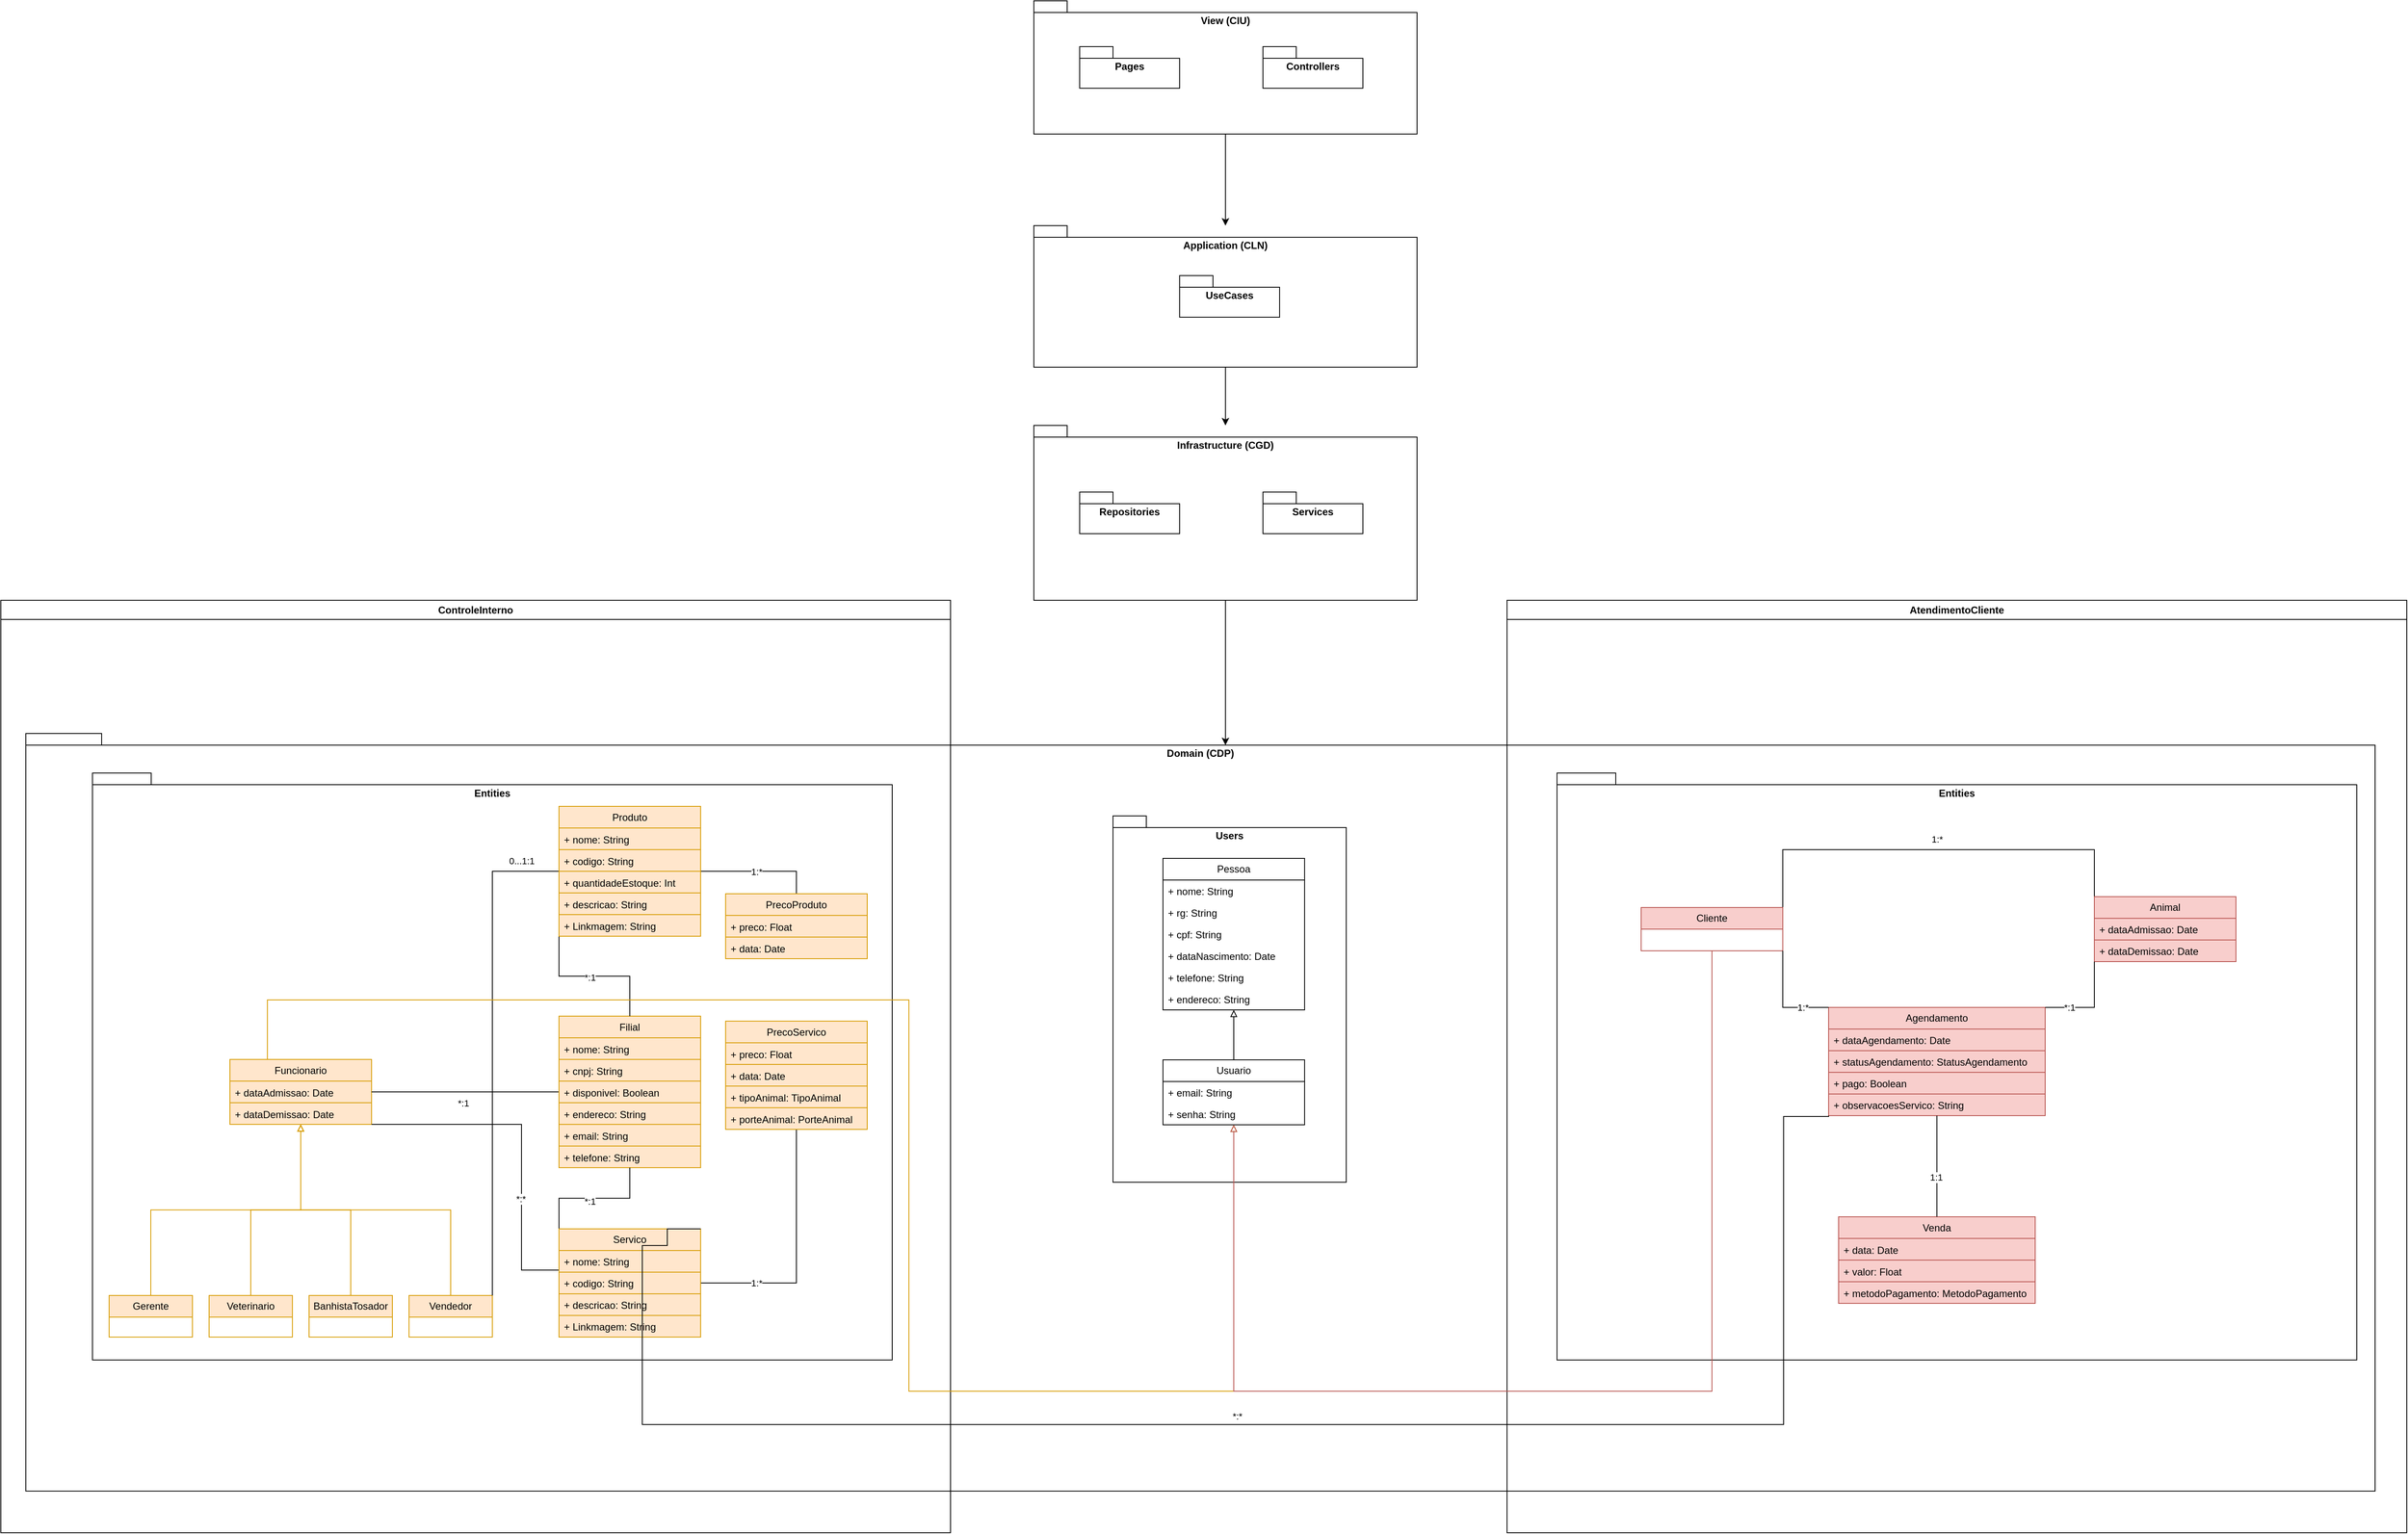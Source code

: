<mxfile version="28.2.8">
  <diagram name="Página-1" id="Nhd8CYgIMyzsmCHDjpIA">
    <mxGraphModel dx="1133" dy="1130" grid="1" gridSize="10" guides="1" tooltips="1" connect="1" arrows="1" fold="1" page="1" pageScale="1" pageWidth="827" pageHeight="1169" math="0" shadow="0">
      <root>
        <mxCell id="0" />
        <mxCell id="1" parent="0" />
        <mxCell id="RezQsv1CiJIYr9o7iqg_-226" value="Domain (CDP)" style="shape=folder;fontStyle=1;spacingTop=10;tabWidth=40;tabHeight=14;tabPosition=left;html=1;whiteSpace=wrap;verticalAlign=top;" parent="1" vertex="1">
          <mxGeometry x="1090" y="1120" width="2820" height="910" as="geometry" />
        </mxCell>
        <mxCell id="zKRFpH8LsfMyVIRQmf_E-7" value="ControleInterno" style="swimlane;whiteSpace=wrap;html=1;" parent="1" vertex="1">
          <mxGeometry x="1060" y="960" width="1140" height="1120" as="geometry" />
        </mxCell>
        <mxCell id="zKRFpH8LsfMyVIRQmf_E-9" value="Entities" style="shape=folder;fontStyle=1;spacingTop=10;tabWidth=40;tabHeight=14;tabPosition=left;html=1;whiteSpace=wrap;align=center;verticalAlign=top;" parent="zKRFpH8LsfMyVIRQmf_E-7" vertex="1">
          <mxGeometry x="110" y="207.5" width="960" height="705" as="geometry" />
        </mxCell>
        <mxCell id="zKRFpH8LsfMyVIRQmf_E-39" style="edgeStyle=orthogonalEdgeStyle;rounded=0;orthogonalLoop=1;jettySize=auto;html=1;exitX=0.5;exitY=1;exitDx=0;exitDy=0;startArrow=block;startFill=0;endArrow=none;endFill=0;fillColor=#ffe6cc;strokeColor=#d79b00;" parent="zKRFpH8LsfMyVIRQmf_E-7" source="zKRFpH8LsfMyVIRQmf_E-22" target="zKRFpH8LsfMyVIRQmf_E-37" edge="1">
          <mxGeometry relative="1" as="geometry" />
        </mxCell>
        <mxCell id="zKRFpH8LsfMyVIRQmf_E-40" style="edgeStyle=orthogonalEdgeStyle;rounded=0;orthogonalLoop=1;jettySize=auto;html=1;exitX=0.5;exitY=1;exitDx=0;exitDy=0;entryX=0.5;entryY=0;entryDx=0;entryDy=0;startArrow=block;startFill=0;endArrow=none;endFill=0;fillColor=#ffe6cc;strokeColor=#d79b00;" parent="zKRFpH8LsfMyVIRQmf_E-7" source="zKRFpH8LsfMyVIRQmf_E-22" target="zKRFpH8LsfMyVIRQmf_E-33" edge="1">
          <mxGeometry relative="1" as="geometry" />
        </mxCell>
        <mxCell id="zKRFpH8LsfMyVIRQmf_E-41" style="edgeStyle=orthogonalEdgeStyle;rounded=0;orthogonalLoop=1;jettySize=auto;html=1;exitX=0.5;exitY=1;exitDx=0;exitDy=0;startArrow=block;startFill=0;endArrow=none;endFill=0;fillColor=#ffe6cc;strokeColor=#d79b00;" parent="zKRFpH8LsfMyVIRQmf_E-7" source="zKRFpH8LsfMyVIRQmf_E-22" target="zKRFpH8LsfMyVIRQmf_E-38" edge="1">
          <mxGeometry relative="1" as="geometry" />
        </mxCell>
        <mxCell id="zKRFpH8LsfMyVIRQmf_E-42" style="edgeStyle=orthogonalEdgeStyle;rounded=0;orthogonalLoop=1;jettySize=auto;html=1;exitX=0.5;exitY=1;exitDx=0;exitDy=0;startArrow=block;startFill=0;endArrow=none;endFill=0;fillColor=#ffe6cc;strokeColor=#d79b00;" parent="zKRFpH8LsfMyVIRQmf_E-7" source="zKRFpH8LsfMyVIRQmf_E-22" target="zKRFpH8LsfMyVIRQmf_E-36" edge="1">
          <mxGeometry relative="1" as="geometry" />
        </mxCell>
        <mxCell id="zKRFpH8LsfMyVIRQmf_E-22" value="Funcionario" style="swimlane;fontStyle=0;childLayout=stackLayout;horizontal=1;startSize=26;horizontalStack=0;resizeParent=1;resizeParentMax=0;resizeLast=0;collapsible=1;marginBottom=0;whiteSpace=wrap;html=1;fillColor=#ffe6cc;strokeColor=#d79b00;" parent="zKRFpH8LsfMyVIRQmf_E-7" vertex="1">
          <mxGeometry x="275" y="551.5" width="170" height="78" as="geometry">
            <mxRectangle x="329.25" y="409" width="100" height="30" as="alternateBounds" />
          </mxGeometry>
        </mxCell>
        <mxCell id="zKRFpH8LsfMyVIRQmf_E-24" value="+ dataAdmissao: Date" style="text;align=left;verticalAlign=top;spacingLeft=4;spacingRight=4;overflow=hidden;rotatable=0;points=[[0,0.5],[1,0.5]];portConstraint=eastwest;whiteSpace=wrap;html=1;fillColor=#ffe6cc;strokeColor=#d79b00;" parent="zKRFpH8LsfMyVIRQmf_E-22" vertex="1">
          <mxGeometry y="26" width="170" height="26" as="geometry" />
        </mxCell>
        <mxCell id="zKRFpH8LsfMyVIRQmf_E-25" value="+ dataDemissao: Date" style="text;align=left;verticalAlign=top;spacingLeft=4;spacingRight=4;overflow=hidden;rotatable=0;points=[[0,0.5],[1,0.5]];portConstraint=eastwest;whiteSpace=wrap;html=1;fillColor=#ffe6cc;strokeColor=#d79b00;" parent="zKRFpH8LsfMyVIRQmf_E-22" vertex="1">
          <mxGeometry y="52" width="170" height="26" as="geometry" />
        </mxCell>
        <mxCell id="zKRFpH8LsfMyVIRQmf_E-33" value="Veterinario" style="swimlane;fontStyle=0;childLayout=stackLayout;horizontal=1;startSize=26;horizontalStack=0;resizeParent=1;resizeParentMax=0;resizeLast=0;collapsible=1;marginBottom=0;whiteSpace=wrap;html=1;fillColor=#ffe6cc;strokeColor=#d79b00;" parent="zKRFpH8LsfMyVIRQmf_E-7" vertex="1">
          <mxGeometry x="250" y="835" width="100" height="50" as="geometry" />
        </mxCell>
        <mxCell id="zKRFpH8LsfMyVIRQmf_E-36" value="BanhistaTosador" style="swimlane;fontStyle=0;childLayout=stackLayout;horizontal=1;startSize=26;horizontalStack=0;resizeParent=1;resizeParentMax=0;resizeLast=0;collapsible=1;marginBottom=0;whiteSpace=wrap;html=1;fillColor=#ffe6cc;strokeColor=#d79b00;" parent="zKRFpH8LsfMyVIRQmf_E-7" vertex="1">
          <mxGeometry x="370" y="835" width="100" height="50" as="geometry" />
        </mxCell>
        <mxCell id="zKRFpH8LsfMyVIRQmf_E-37" value="Gerente" style="swimlane;fontStyle=0;childLayout=stackLayout;horizontal=1;startSize=26;horizontalStack=0;resizeParent=1;resizeParentMax=0;resizeLast=0;collapsible=1;marginBottom=0;whiteSpace=wrap;html=1;fillColor=#ffe6cc;strokeColor=#d79b00;" parent="zKRFpH8LsfMyVIRQmf_E-7" vertex="1">
          <mxGeometry x="130" y="835" width="100" height="50" as="geometry" />
        </mxCell>
        <mxCell id="zKRFpH8LsfMyVIRQmf_E-38" value="Vendedor" style="swimlane;fontStyle=0;childLayout=stackLayout;horizontal=1;startSize=26;horizontalStack=0;resizeParent=1;resizeParentMax=0;resizeLast=0;collapsible=1;marginBottom=0;whiteSpace=wrap;html=1;fillColor=#ffe6cc;strokeColor=#d79b00;" parent="zKRFpH8LsfMyVIRQmf_E-7" vertex="1">
          <mxGeometry x="490" y="835" width="100" height="50" as="geometry" />
        </mxCell>
        <mxCell id="RezQsv1CiJIYr9o7iqg_-2" style="edgeStyle=orthogonalEdgeStyle;rounded=0;orthogonalLoop=1;jettySize=auto;html=1;exitX=0;exitY=0.5;exitDx=0;exitDy=0;entryX=1;entryY=0.5;entryDx=0;entryDy=0;endArrow=none;endFill=0;" parent="zKRFpH8LsfMyVIRQmf_E-7" source="zKRFpH8LsfMyVIRQmf_E-46" target="zKRFpH8LsfMyVIRQmf_E-22" edge="1">
          <mxGeometry relative="1" as="geometry" />
        </mxCell>
        <mxCell id="RezQsv1CiJIYr9o7iqg_-3" value="*:1" style="edgeLabel;html=1;align=center;verticalAlign=middle;resizable=0;points=[];" parent="RezQsv1CiJIYr9o7iqg_-2" vertex="1" connectable="0">
          <mxGeometry x="-0.202" y="-1" relative="1" as="geometry">
            <mxPoint x="-25" y="14" as="offset" />
          </mxGeometry>
        </mxCell>
        <mxCell id="zKRFpH8LsfMyVIRQmf_E-46" value="Filial" style="swimlane;fontStyle=0;childLayout=stackLayout;horizontal=1;startSize=26;horizontalStack=0;resizeParent=1;resizeParentMax=0;resizeLast=0;collapsible=1;marginBottom=0;whiteSpace=wrap;html=1;fillColor=#ffe6cc;strokeColor=#d79b00;" parent="zKRFpH8LsfMyVIRQmf_E-7" vertex="1">
          <mxGeometry x="670" y="499.5" width="170" height="182" as="geometry">
            <mxRectangle x="724.25" y="285" width="100" height="30" as="alternateBounds" />
          </mxGeometry>
        </mxCell>
        <mxCell id="zKRFpH8LsfMyVIRQmf_E-47" value="+ nome: String" style="text;align=left;verticalAlign=top;spacingLeft=4;spacingRight=4;overflow=hidden;rotatable=0;points=[[0,0.5],[1,0.5]];portConstraint=eastwest;whiteSpace=wrap;html=1;fillColor=#ffe6cc;strokeColor=#d79b00;" parent="zKRFpH8LsfMyVIRQmf_E-46" vertex="1">
          <mxGeometry y="26" width="170" height="26" as="geometry" />
        </mxCell>
        <mxCell id="zKRFpH8LsfMyVIRQmf_E-66" value="+ cnpj: String" style="text;align=left;verticalAlign=top;spacingLeft=4;spacingRight=4;overflow=hidden;rotatable=0;points=[[0,0.5],[1,0.5]];portConstraint=eastwest;whiteSpace=wrap;html=1;fillColor=#ffe6cc;strokeColor=#d79b00;" parent="zKRFpH8LsfMyVIRQmf_E-46" vertex="1">
          <mxGeometry y="52" width="170" height="26" as="geometry" />
        </mxCell>
        <mxCell id="zKRFpH8LsfMyVIRQmf_E-70" value="+ disponivel: Boolean" style="text;align=left;verticalAlign=top;spacingLeft=4;spacingRight=4;overflow=hidden;rotatable=0;points=[[0,0.5],[1,0.5]];portConstraint=eastwest;whiteSpace=wrap;html=1;fillColor=#ffe6cc;strokeColor=#d79b00;" parent="zKRFpH8LsfMyVIRQmf_E-46" vertex="1">
          <mxGeometry y="78" width="170" height="26" as="geometry" />
        </mxCell>
        <mxCell id="zKRFpH8LsfMyVIRQmf_E-65" value="+ endereco: String" style="text;align=left;verticalAlign=top;spacingLeft=4;spacingRight=4;overflow=hidden;rotatable=0;points=[[0,0.5],[1,0.5]];portConstraint=eastwest;whiteSpace=wrap;html=1;fillColor=#ffe6cc;strokeColor=#d79b00;" parent="zKRFpH8LsfMyVIRQmf_E-46" vertex="1">
          <mxGeometry y="104" width="170" height="26" as="geometry" />
        </mxCell>
        <mxCell id="zKRFpH8LsfMyVIRQmf_E-64" value="+ email: String" style="text;align=left;verticalAlign=top;spacingLeft=4;spacingRight=4;overflow=hidden;rotatable=0;points=[[0,0.5],[1,0.5]];portConstraint=eastwest;whiteSpace=wrap;html=1;fillColor=#ffe6cc;strokeColor=#d79b00;" parent="zKRFpH8LsfMyVIRQmf_E-46" vertex="1">
          <mxGeometry y="130" width="170" height="26" as="geometry" />
        </mxCell>
        <mxCell id="zKRFpH8LsfMyVIRQmf_E-48" value="+ telefone: String" style="text;align=left;verticalAlign=top;spacingLeft=4;spacingRight=4;overflow=hidden;rotatable=0;points=[[0,0.5],[1,0.5]];portConstraint=eastwest;whiteSpace=wrap;html=1;fillColor=#ffe6cc;strokeColor=#d79b00;" parent="zKRFpH8LsfMyVIRQmf_E-46" vertex="1">
          <mxGeometry y="156" width="170" height="26" as="geometry" />
        </mxCell>
        <mxCell id="RezQsv1CiJIYr9o7iqg_-8" style="edgeStyle=orthogonalEdgeStyle;rounded=0;orthogonalLoop=1;jettySize=auto;html=1;exitX=1;exitY=0.5;exitDx=0;exitDy=0;entryX=0.5;entryY=0;entryDx=0;entryDy=0;endArrow=none;endFill=0;" parent="zKRFpH8LsfMyVIRQmf_E-7" source="zKRFpH8LsfMyVIRQmf_E-49" target="zKRFpH8LsfMyVIRQmf_E-58" edge="1">
          <mxGeometry relative="1" as="geometry" />
        </mxCell>
        <mxCell id="RezQsv1CiJIYr9o7iqg_-13" value="1:*" style="edgeLabel;html=1;align=center;verticalAlign=middle;resizable=0;points=[];" parent="RezQsv1CiJIYr9o7iqg_-8" vertex="1" connectable="0">
          <mxGeometry x="0.014" y="-2" relative="1" as="geometry">
            <mxPoint x="-5" y="-2" as="offset" />
          </mxGeometry>
        </mxCell>
        <mxCell id="RezQsv1CiJIYr9o7iqg_-9" style="edgeStyle=orthogonalEdgeStyle;rounded=0;orthogonalLoop=1;jettySize=auto;html=1;exitX=0;exitY=1;exitDx=0;exitDy=0;entryX=0.5;entryY=0;entryDx=0;entryDy=0;endArrow=none;endFill=0;" parent="zKRFpH8LsfMyVIRQmf_E-7" source="zKRFpH8LsfMyVIRQmf_E-49" target="zKRFpH8LsfMyVIRQmf_E-46" edge="1">
          <mxGeometry relative="1" as="geometry" />
        </mxCell>
        <mxCell id="RezQsv1CiJIYr9o7iqg_-12" value="*:1" style="edgeLabel;html=1;align=center;verticalAlign=middle;resizable=0;points=[];" parent="RezQsv1CiJIYr9o7iqg_-9" vertex="1" connectable="0">
          <mxGeometry x="-0.067" y="-1" relative="1" as="geometry">
            <mxPoint as="offset" />
          </mxGeometry>
        </mxCell>
        <mxCell id="RezQsv1CiJIYr9o7iqg_-209" style="edgeStyle=orthogonalEdgeStyle;rounded=0;orthogonalLoop=1;jettySize=auto;html=1;exitX=0;exitY=0.5;exitDx=0;exitDy=0;entryX=1;entryY=0;entryDx=0;entryDy=0;endArrow=none;endFill=0;" parent="zKRFpH8LsfMyVIRQmf_E-7" source="zKRFpH8LsfMyVIRQmf_E-49" target="zKRFpH8LsfMyVIRQmf_E-38" edge="1">
          <mxGeometry relative="1" as="geometry">
            <Array as="points">
              <mxPoint x="590" y="325.5" />
            </Array>
          </mxGeometry>
        </mxCell>
        <mxCell id="RezQsv1CiJIYr9o7iqg_-233" value="0...1:1" style="edgeLabel;html=1;align=center;verticalAlign=middle;resizable=0;points=[];" parent="RezQsv1CiJIYr9o7iqg_-209" vertex="1" connectable="0">
          <mxGeometry x="-0.866" y="-3" relative="1" as="geometry">
            <mxPoint x="-6" y="-10" as="offset" />
          </mxGeometry>
        </mxCell>
        <mxCell id="zKRFpH8LsfMyVIRQmf_E-49" value="Produto" style="swimlane;fontStyle=0;childLayout=stackLayout;horizontal=1;startSize=26;horizontalStack=0;resizeParent=1;resizeParentMax=0;resizeLast=0;collapsible=1;marginBottom=0;whiteSpace=wrap;html=1;fillColor=#ffe6cc;strokeColor=#d79b00;" parent="zKRFpH8LsfMyVIRQmf_E-7" vertex="1">
          <mxGeometry x="670" y="247.5" width="170" height="156" as="geometry">
            <mxRectangle x="724.25" y="92.5" width="100" height="30" as="alternateBounds" />
          </mxGeometry>
        </mxCell>
        <mxCell id="zKRFpH8LsfMyVIRQmf_E-50" value="+ nome: String" style="text;align=left;verticalAlign=top;spacingLeft=4;spacingRight=4;overflow=hidden;rotatable=0;points=[[0,0.5],[1,0.5]];portConstraint=eastwest;whiteSpace=wrap;html=1;fillColor=#ffe6cc;strokeColor=#d79b00;" parent="zKRFpH8LsfMyVIRQmf_E-49" vertex="1">
          <mxGeometry y="26" width="170" height="26" as="geometry" />
        </mxCell>
        <mxCell id="zKRFpH8LsfMyVIRQmf_E-67" value="+ codigo: String" style="text;align=left;verticalAlign=top;spacingLeft=4;spacingRight=4;overflow=hidden;rotatable=0;points=[[0,0.5],[1,0.5]];portConstraint=eastwest;whiteSpace=wrap;html=1;fillColor=#ffe6cc;strokeColor=#d79b00;" parent="zKRFpH8LsfMyVIRQmf_E-49" vertex="1">
          <mxGeometry y="52" width="170" height="26" as="geometry" />
        </mxCell>
        <mxCell id="zKRFpH8LsfMyVIRQmf_E-79" value="+ quantidadeEstoque: Int" style="text;align=left;verticalAlign=top;spacingLeft=4;spacingRight=4;overflow=hidden;rotatable=0;points=[[0,0.5],[1,0.5]];portConstraint=eastwest;whiteSpace=wrap;html=1;fillColor=#ffe6cc;strokeColor=#d79b00;" parent="zKRFpH8LsfMyVIRQmf_E-49" vertex="1">
          <mxGeometry y="78" width="170" height="26" as="geometry" />
        </mxCell>
        <mxCell id="zKRFpH8LsfMyVIRQmf_E-68" value="+ descricao: String" style="text;align=left;verticalAlign=top;spacingLeft=4;spacingRight=4;overflow=hidden;rotatable=0;points=[[0,0.5],[1,0.5]];portConstraint=eastwest;whiteSpace=wrap;html=1;fillColor=#ffe6cc;strokeColor=#d79b00;" parent="zKRFpH8LsfMyVIRQmf_E-49" vertex="1">
          <mxGeometry y="104" width="170" height="26" as="geometry" />
        </mxCell>
        <mxCell id="zKRFpH8LsfMyVIRQmf_E-69" value="+ Linkmagem: String" style="text;align=left;verticalAlign=top;spacingLeft=4;spacingRight=4;overflow=hidden;rotatable=0;points=[[0,0.5],[1,0.5]];portConstraint=eastwest;whiteSpace=wrap;html=1;fillColor=#ffe6cc;strokeColor=#d79b00;" parent="zKRFpH8LsfMyVIRQmf_E-49" vertex="1">
          <mxGeometry y="130" width="170" height="26" as="geometry" />
        </mxCell>
        <mxCell id="zKRFpH8LsfMyVIRQmf_E-58" value="PrecoProduto" style="swimlane;fontStyle=0;childLayout=stackLayout;horizontal=1;startSize=26;horizontalStack=0;resizeParent=1;resizeParentMax=0;resizeLast=0;collapsible=1;marginBottom=0;whiteSpace=wrap;html=1;fillColor=#ffe6cc;strokeColor=#d79b00;" parent="zKRFpH8LsfMyVIRQmf_E-7" vertex="1">
          <mxGeometry x="870" y="352.5" width="170" height="78" as="geometry">
            <mxRectangle x="924.25" y="202" width="100" height="30" as="alternateBounds" />
          </mxGeometry>
        </mxCell>
        <mxCell id="zKRFpH8LsfMyVIRQmf_E-59" value="+ preco: Float" style="text;align=left;verticalAlign=top;spacingLeft=4;spacingRight=4;overflow=hidden;rotatable=0;points=[[0,0.5],[1,0.5]];portConstraint=eastwest;whiteSpace=wrap;html=1;fillColor=#ffe6cc;strokeColor=#d79b00;" parent="zKRFpH8LsfMyVIRQmf_E-58" vertex="1">
          <mxGeometry y="26" width="170" height="26" as="geometry" />
        </mxCell>
        <mxCell id="zKRFpH8LsfMyVIRQmf_E-60" value="+ data: Date" style="text;align=left;verticalAlign=top;spacingLeft=4;spacingRight=4;overflow=hidden;rotatable=0;points=[[0,0.5],[1,0.5]];portConstraint=eastwest;whiteSpace=wrap;html=1;fillColor=#ffe6cc;strokeColor=#d79b00;" parent="zKRFpH8LsfMyVIRQmf_E-58" vertex="1">
          <mxGeometry y="52" width="170" height="26" as="geometry" />
        </mxCell>
        <mxCell id="RezQsv1CiJIYr9o7iqg_-6" style="edgeStyle=orthogonalEdgeStyle;rounded=0;orthogonalLoop=1;jettySize=auto;html=1;exitX=0;exitY=0;exitDx=0;exitDy=0;entryX=0.5;entryY=1;entryDx=0;entryDy=0;endArrow=none;endFill=0;" parent="zKRFpH8LsfMyVIRQmf_E-7" source="zKRFpH8LsfMyVIRQmf_E-71" target="zKRFpH8LsfMyVIRQmf_E-46" edge="1">
          <mxGeometry relative="1" as="geometry" />
        </mxCell>
        <mxCell id="RezQsv1CiJIYr9o7iqg_-11" value="*:1" style="edgeLabel;html=1;align=center;verticalAlign=middle;resizable=0;points=[];" parent="RezQsv1CiJIYr9o7iqg_-6" vertex="1" connectable="0">
          <mxGeometry x="0.132" y="-3" relative="1" as="geometry">
            <mxPoint x="-16" as="offset" />
          </mxGeometry>
        </mxCell>
        <mxCell id="RezQsv1CiJIYr9o7iqg_-7" style="edgeStyle=orthogonalEdgeStyle;rounded=0;orthogonalLoop=1;jettySize=auto;html=1;exitX=1;exitY=0.5;exitDx=0;exitDy=0;entryX=0.5;entryY=1;entryDx=0;entryDy=0;endArrow=none;endFill=0;" parent="zKRFpH8LsfMyVIRQmf_E-7" source="zKRFpH8LsfMyVIRQmf_E-71" target="zKRFpH8LsfMyVIRQmf_E-76" edge="1">
          <mxGeometry relative="1" as="geometry" />
        </mxCell>
        <mxCell id="RezQsv1CiJIYr9o7iqg_-14" value="1:*" style="edgeLabel;html=1;align=center;verticalAlign=middle;resizable=0;points=[];" parent="RezQsv1CiJIYr9o7iqg_-7" vertex="1" connectable="0">
          <mxGeometry x="-0.588" y="-1" relative="1" as="geometry">
            <mxPoint x="5" y="-1" as="offset" />
          </mxGeometry>
        </mxCell>
        <mxCell id="RezQsv1CiJIYr9o7iqg_-207" style="edgeStyle=orthogonalEdgeStyle;rounded=0;orthogonalLoop=1;jettySize=auto;html=1;exitX=0.5;exitY=1;exitDx=0;exitDy=0;entryX=1;entryY=1;entryDx=0;entryDy=0;endArrow=none;endFill=0;" parent="zKRFpH8LsfMyVIRQmf_E-7" source="zKRFpH8LsfMyVIRQmf_E-71" target="zKRFpH8LsfMyVIRQmf_E-22" edge="1">
          <mxGeometry relative="1" as="geometry">
            <Array as="points">
              <mxPoint x="720" y="804.5" />
              <mxPoint x="625" y="804.5" />
              <mxPoint x="625" y="629.5" />
            </Array>
          </mxGeometry>
        </mxCell>
        <mxCell id="RezQsv1CiJIYr9o7iqg_-208" value="*:*" style="edgeLabel;html=1;align=center;verticalAlign=middle;resizable=0;points=[];" parent="RezQsv1CiJIYr9o7iqg_-207" vertex="1" connectable="0">
          <mxGeometry x="-0.137" y="1" relative="1" as="geometry">
            <mxPoint y="-52" as="offset" />
          </mxGeometry>
        </mxCell>
        <mxCell id="zKRFpH8LsfMyVIRQmf_E-71" value="Servico" style="swimlane;fontStyle=0;childLayout=stackLayout;horizontal=1;startSize=26;horizontalStack=0;resizeParent=1;resizeParentMax=0;resizeLast=0;collapsible=1;marginBottom=0;whiteSpace=wrap;html=1;fillColor=#ffe6cc;strokeColor=#d79b00;" parent="zKRFpH8LsfMyVIRQmf_E-7" vertex="1">
          <mxGeometry x="670" y="755" width="170" height="130" as="geometry">
            <mxRectangle x="725" y="887.5" width="100" height="30" as="alternateBounds" />
          </mxGeometry>
        </mxCell>
        <mxCell id="zKRFpH8LsfMyVIRQmf_E-72" value="+ nome: String" style="text;align=left;verticalAlign=top;spacingLeft=4;spacingRight=4;overflow=hidden;rotatable=0;points=[[0,0.5],[1,0.5]];portConstraint=eastwest;whiteSpace=wrap;html=1;fillColor=#ffe6cc;strokeColor=#d79b00;" parent="zKRFpH8LsfMyVIRQmf_E-71" vertex="1">
          <mxGeometry y="26" width="170" height="26" as="geometry" />
        </mxCell>
        <mxCell id="zKRFpH8LsfMyVIRQmf_E-73" value="+ codigo: String" style="text;align=left;verticalAlign=top;spacingLeft=4;spacingRight=4;overflow=hidden;rotatable=0;points=[[0,0.5],[1,0.5]];portConstraint=eastwest;whiteSpace=wrap;html=1;fillColor=#ffe6cc;strokeColor=#d79b00;" parent="zKRFpH8LsfMyVIRQmf_E-71" vertex="1">
          <mxGeometry y="52" width="170" height="26" as="geometry" />
        </mxCell>
        <mxCell id="zKRFpH8LsfMyVIRQmf_E-74" value="+ descricao: String" style="text;align=left;verticalAlign=top;spacingLeft=4;spacingRight=4;overflow=hidden;rotatable=0;points=[[0,0.5],[1,0.5]];portConstraint=eastwest;whiteSpace=wrap;html=1;fillColor=#ffe6cc;strokeColor=#d79b00;" parent="zKRFpH8LsfMyVIRQmf_E-71" vertex="1">
          <mxGeometry y="78" width="170" height="26" as="geometry" />
        </mxCell>
        <mxCell id="zKRFpH8LsfMyVIRQmf_E-75" value="+ Linkmagem: String" style="text;align=left;verticalAlign=top;spacingLeft=4;spacingRight=4;overflow=hidden;rotatable=0;points=[[0,0.5],[1,0.5]];portConstraint=eastwest;whiteSpace=wrap;html=1;fillColor=#ffe6cc;strokeColor=#d79b00;" parent="zKRFpH8LsfMyVIRQmf_E-71" vertex="1">
          <mxGeometry y="104" width="170" height="26" as="geometry" />
        </mxCell>
        <mxCell id="zKRFpH8LsfMyVIRQmf_E-76" value="PrecoServico" style="swimlane;fontStyle=0;childLayout=stackLayout;horizontal=1;startSize=26;horizontalStack=0;resizeParent=1;resizeParentMax=0;resizeLast=0;collapsible=1;marginBottom=0;whiteSpace=wrap;html=1;fillColor=#ffe6cc;strokeColor=#d79b00;" parent="zKRFpH8LsfMyVIRQmf_E-7" vertex="1">
          <mxGeometry x="870" y="505.5" width="170" height="130" as="geometry">
            <mxRectangle x="924.25" y="363" width="100" height="30" as="alternateBounds" />
          </mxGeometry>
        </mxCell>
        <mxCell id="zKRFpH8LsfMyVIRQmf_E-77" value="+ preco: Float" style="text;align=left;verticalAlign=top;spacingLeft=4;spacingRight=4;overflow=hidden;rotatable=0;points=[[0,0.5],[1,0.5]];portConstraint=eastwest;whiteSpace=wrap;html=1;fillColor=#ffe6cc;strokeColor=#d79b00;" parent="zKRFpH8LsfMyVIRQmf_E-76" vertex="1">
          <mxGeometry y="26" width="170" height="26" as="geometry" />
        </mxCell>
        <mxCell id="zKRFpH8LsfMyVIRQmf_E-81" value="+ data: Date" style="text;align=left;verticalAlign=top;spacingLeft=4;spacingRight=4;overflow=hidden;rotatable=0;points=[[0,0.5],[1,0.5]];portConstraint=eastwest;whiteSpace=wrap;html=1;fillColor=#ffe6cc;strokeColor=#d79b00;" parent="zKRFpH8LsfMyVIRQmf_E-76" vertex="1">
          <mxGeometry y="52" width="170" height="26" as="geometry" />
        </mxCell>
        <mxCell id="zKRFpH8LsfMyVIRQmf_E-80" value="+ tipoAnimal: TipoAnimal" style="text;align=left;verticalAlign=top;spacingLeft=4;spacingRight=4;overflow=hidden;rotatable=0;points=[[0,0.5],[1,0.5]];portConstraint=eastwest;whiteSpace=wrap;html=1;fillColor=#ffe6cc;strokeColor=#d79b00;" parent="zKRFpH8LsfMyVIRQmf_E-76" vertex="1">
          <mxGeometry y="78" width="170" height="26" as="geometry" />
        </mxCell>
        <mxCell id="zKRFpH8LsfMyVIRQmf_E-78" value="+ porteAnimal: PorteAnimal" style="text;align=left;verticalAlign=top;spacingLeft=4;spacingRight=4;overflow=hidden;rotatable=0;points=[[0,0.5],[1,0.5]];portConstraint=eastwest;whiteSpace=wrap;html=1;fillColor=#ffe6cc;strokeColor=#d79b00;" parent="zKRFpH8LsfMyVIRQmf_E-76" vertex="1">
          <mxGeometry y="104" width="170" height="26" as="geometry" />
        </mxCell>
        <mxCell id="RezQsv1CiJIYr9o7iqg_-130" value="AtendimentoCliente" style="swimlane;whiteSpace=wrap;html=1;" parent="1" vertex="1">
          <mxGeometry x="2868" y="960" width="1080" height="1120" as="geometry" />
        </mxCell>
        <mxCell id="RezQsv1CiJIYr9o7iqg_-131" value="Entities" style="shape=folder;fontStyle=1;spacingTop=10;tabWidth=40;tabHeight=14;tabPosition=left;html=1;whiteSpace=wrap;align=center;verticalAlign=top;" parent="RezQsv1CiJIYr9o7iqg_-130" vertex="1">
          <mxGeometry x="60" y="207.5" width="960" height="705" as="geometry" />
        </mxCell>
        <mxCell id="RezQsv1CiJIYr9o7iqg_-230" style="edgeStyle=orthogonalEdgeStyle;rounded=0;orthogonalLoop=1;jettySize=auto;html=1;exitX=0;exitY=0;exitDx=0;exitDy=0;entryX=1;entryY=0;entryDx=0;entryDy=0;endArrow=none;endFill=0;" parent="RezQsv1CiJIYr9o7iqg_-130" source="RezQsv1CiJIYr9o7iqg_-200" target="RezQsv1CiJIYr9o7iqg_-203" edge="1">
          <mxGeometry relative="1" as="geometry">
            <Array as="points">
              <mxPoint x="705" y="299.5" />
              <mxPoint x="331" y="299.5" />
            </Array>
          </mxGeometry>
        </mxCell>
        <mxCell id="RezQsv1CiJIYr9o7iqg_-241" value="1:*" style="edgeLabel;html=1;align=center;verticalAlign=middle;resizable=0;points=[];" parent="RezQsv1CiJIYr9o7iqg_-230" vertex="1" connectable="0">
          <mxGeometry x="-0.073" y="-1" relative="1" as="geometry">
            <mxPoint x="-14" y="-12" as="offset" />
          </mxGeometry>
        </mxCell>
        <mxCell id="RezQsv1CiJIYr9o7iqg_-200" value="Animal" style="swimlane;fontStyle=0;childLayout=stackLayout;horizontal=1;startSize=26;horizontalStack=0;resizeParent=1;resizeParentMax=0;resizeLast=0;collapsible=1;marginBottom=0;whiteSpace=wrap;html=1;fillColor=#f8cecc;strokeColor=#b85450;" parent="RezQsv1CiJIYr9o7iqg_-130" vertex="1">
          <mxGeometry x="705" y="356" width="170" height="78" as="geometry">
            <mxRectangle x="329.25" y="409" width="100" height="30" as="alternateBounds" />
          </mxGeometry>
        </mxCell>
        <mxCell id="RezQsv1CiJIYr9o7iqg_-201" value="+ dataAdmissao: Date" style="text;align=left;verticalAlign=top;spacingLeft=4;spacingRight=4;overflow=hidden;rotatable=0;points=[[0,0.5],[1,0.5]];portConstraint=eastwest;whiteSpace=wrap;html=1;fillColor=#f8cecc;strokeColor=#b85450;" parent="RezQsv1CiJIYr9o7iqg_-200" vertex="1">
          <mxGeometry y="26" width="170" height="26" as="geometry" />
        </mxCell>
        <mxCell id="RezQsv1CiJIYr9o7iqg_-202" value="+ dataDemissao: Date" style="text;align=left;verticalAlign=top;spacingLeft=4;spacingRight=4;overflow=hidden;rotatable=0;points=[[0,0.5],[1,0.5]];portConstraint=eastwest;whiteSpace=wrap;html=1;fillColor=#f8cecc;strokeColor=#b85450;" parent="RezQsv1CiJIYr9o7iqg_-200" vertex="1">
          <mxGeometry y="52" width="170" height="26" as="geometry" />
        </mxCell>
        <mxCell id="RezQsv1CiJIYr9o7iqg_-203" value="Cliente" style="swimlane;fontStyle=0;childLayout=stackLayout;horizontal=1;startSize=26;horizontalStack=0;resizeParent=1;resizeParentMax=0;resizeLast=0;collapsible=1;marginBottom=0;whiteSpace=wrap;html=1;fillColor=#f8cecc;strokeColor=#b85450;" parent="RezQsv1CiJIYr9o7iqg_-130" vertex="1">
          <mxGeometry x="161" y="369" width="170" height="52" as="geometry">
            <mxRectangle x="329.25" y="409" width="100" height="30" as="alternateBounds" />
          </mxGeometry>
        </mxCell>
        <mxCell id="RezQsv1CiJIYr9o7iqg_-197" value="Venda" style="swimlane;fontStyle=0;childLayout=stackLayout;horizontal=1;startSize=26;horizontalStack=0;resizeParent=1;resizeParentMax=0;resizeLast=0;collapsible=1;marginBottom=0;whiteSpace=wrap;html=1;fillColor=#f8cecc;strokeColor=#b85450;" parent="RezQsv1CiJIYr9o7iqg_-130" vertex="1">
          <mxGeometry x="398" y="740.5" width="236" height="104" as="geometry">
            <mxRectangle x="500" y="874" width="100" height="30" as="alternateBounds" />
          </mxGeometry>
        </mxCell>
        <mxCell id="RezQsv1CiJIYr9o7iqg_-198" value="+ data: Date" style="text;align=left;verticalAlign=top;spacingLeft=4;spacingRight=4;overflow=hidden;rotatable=0;points=[[0,0.5],[1,0.5]];portConstraint=eastwest;whiteSpace=wrap;html=1;fillColor=#f8cecc;strokeColor=#b85450;" parent="RezQsv1CiJIYr9o7iqg_-197" vertex="1">
          <mxGeometry y="26" width="236" height="26" as="geometry" />
        </mxCell>
        <mxCell id="RezQsv1CiJIYr9o7iqg_-236" value="+ valor: Float" style="text;align=left;verticalAlign=top;spacingLeft=4;spacingRight=4;overflow=hidden;rotatable=0;points=[[0,0.5],[1,0.5]];portConstraint=eastwest;whiteSpace=wrap;html=1;fillColor=#f8cecc;strokeColor=#b85450;" parent="RezQsv1CiJIYr9o7iqg_-197" vertex="1">
          <mxGeometry y="52" width="236" height="26" as="geometry" />
        </mxCell>
        <mxCell id="RezQsv1CiJIYr9o7iqg_-199" value="+ metodoPagamento: MetodoPagamento" style="text;align=left;verticalAlign=top;spacingLeft=4;spacingRight=4;overflow=hidden;rotatable=0;points=[[0,0.5],[1,0.5]];portConstraint=eastwest;whiteSpace=wrap;html=1;fillColor=#f8cecc;strokeColor=#b85450;" parent="RezQsv1CiJIYr9o7iqg_-197" vertex="1">
          <mxGeometry y="78" width="236" height="26" as="geometry" />
        </mxCell>
        <mxCell id="RezQsv1CiJIYr9o7iqg_-191" value="Agendamento" style="swimlane;fontStyle=0;childLayout=stackLayout;horizontal=1;startSize=26;horizontalStack=0;resizeParent=1;resizeParentMax=0;resizeLast=0;collapsible=1;marginBottom=0;whiteSpace=wrap;html=1;fillColor=#f8cecc;strokeColor=#b85450;" parent="RezQsv1CiJIYr9o7iqg_-130" vertex="1">
          <mxGeometry x="386" y="489" width="260" height="130" as="geometry">
            <mxRectangle x="491" y="621.5" width="100" height="30" as="alternateBounds" />
          </mxGeometry>
        </mxCell>
        <mxCell id="RezQsv1CiJIYr9o7iqg_-234" value="+ dataAgendamento: Date" style="text;align=left;verticalAlign=top;spacingLeft=4;spacingRight=4;overflow=hidden;rotatable=0;points=[[0,0.5],[1,0.5]];portConstraint=eastwest;whiteSpace=wrap;html=1;fillColor=#f8cecc;strokeColor=#b85450;" parent="RezQsv1CiJIYr9o7iqg_-191" vertex="1">
          <mxGeometry y="26" width="260" height="26" as="geometry" />
        </mxCell>
        <mxCell id="RezQsv1CiJIYr9o7iqg_-235" value="+ statusAgendamento: StatusAgendamento" style="text;align=left;verticalAlign=top;spacingLeft=4;spacingRight=4;overflow=hidden;rotatable=0;points=[[0,0.5],[1,0.5]];portConstraint=eastwest;whiteSpace=wrap;html=1;fillColor=#f8cecc;strokeColor=#b85450;" parent="RezQsv1CiJIYr9o7iqg_-191" vertex="1">
          <mxGeometry y="52" width="260" height="26" as="geometry" />
        </mxCell>
        <mxCell id="RezQsv1CiJIYr9o7iqg_-237" value="+ pago: Boolean" style="text;align=left;verticalAlign=top;spacingLeft=4;spacingRight=4;overflow=hidden;rotatable=0;points=[[0,0.5],[1,0.5]];portConstraint=eastwest;whiteSpace=wrap;html=1;fillColor=#f8cecc;strokeColor=#b85450;" parent="RezQsv1CiJIYr9o7iqg_-191" vertex="1">
          <mxGeometry y="78" width="260" height="26" as="geometry" />
        </mxCell>
        <mxCell id="RezQsv1CiJIYr9o7iqg_-192" value="+ observacoesServico: String" style="text;align=left;verticalAlign=top;spacingLeft=4;spacingRight=4;overflow=hidden;rotatable=0;points=[[0,0.5],[1,0.5]];portConstraint=eastwest;whiteSpace=wrap;html=1;fillColor=#f8cecc;strokeColor=#b85450;" parent="RezQsv1CiJIYr9o7iqg_-191" vertex="1">
          <mxGeometry y="104" width="260" height="26" as="geometry" />
        </mxCell>
        <mxCell id="RezQsv1CiJIYr9o7iqg_-231" style="edgeStyle=orthogonalEdgeStyle;rounded=0;orthogonalLoop=1;jettySize=auto;html=1;exitX=1;exitY=1;exitDx=0;exitDy=0;entryX=0;entryY=0;entryDx=0;entryDy=0;endArrow=none;endFill=0;" parent="RezQsv1CiJIYr9o7iqg_-130" source="RezQsv1CiJIYr9o7iqg_-203" target="RezQsv1CiJIYr9o7iqg_-191" edge="1">
          <mxGeometry relative="1" as="geometry">
            <Array as="points">
              <mxPoint x="331" y="489" />
            </Array>
          </mxGeometry>
        </mxCell>
        <mxCell id="RezQsv1CiJIYr9o7iqg_-240" value="1:*" style="edgeLabel;html=1;align=center;verticalAlign=middle;resizable=0;points=[];" parent="RezQsv1CiJIYr9o7iqg_-231" vertex="1" connectable="0">
          <mxGeometry x="-0.173" y="2" relative="1" as="geometry">
            <mxPoint x="22" y="17" as="offset" />
          </mxGeometry>
        </mxCell>
        <mxCell id="RezQsv1CiJIYr9o7iqg_-229" style="edgeStyle=orthogonalEdgeStyle;rounded=0;orthogonalLoop=1;jettySize=auto;html=1;exitX=0;exitY=1;exitDx=0;exitDy=0;entryX=1;entryY=0;entryDx=0;entryDy=0;endArrow=none;endFill=0;" parent="RezQsv1CiJIYr9o7iqg_-130" source="RezQsv1CiJIYr9o7iqg_-200" target="RezQsv1CiJIYr9o7iqg_-191" edge="1">
          <mxGeometry relative="1" as="geometry">
            <Array as="points">
              <mxPoint x="705" y="489.5" />
            </Array>
          </mxGeometry>
        </mxCell>
        <mxCell id="RezQsv1CiJIYr9o7iqg_-242" value="*:1" style="edgeLabel;html=1;align=center;verticalAlign=middle;resizable=0;points=[];" parent="RezQsv1CiJIYr9o7iqg_-229" vertex="1" connectable="0">
          <mxGeometry x="-0.492" y="2" relative="1" as="geometry">
            <mxPoint x="-32" y="26" as="offset" />
          </mxGeometry>
        </mxCell>
        <mxCell id="RezQsv1CiJIYr9o7iqg_-232" style="edgeStyle=orthogonalEdgeStyle;rounded=0;orthogonalLoop=1;jettySize=auto;html=1;exitX=0.5;exitY=1;exitDx=0;exitDy=0;entryX=0.5;entryY=0;entryDx=0;entryDy=0;endArrow=none;endFill=0;" parent="RezQsv1CiJIYr9o7iqg_-130" source="RezQsv1CiJIYr9o7iqg_-191" target="RezQsv1CiJIYr9o7iqg_-197" edge="1">
          <mxGeometry relative="1" as="geometry" />
        </mxCell>
        <mxCell id="W68Msy_g0Jg9ASUMIQTX-1" value="1:1" style="edgeLabel;html=1;align=center;verticalAlign=middle;resizable=0;points=[];" vertex="1" connectable="0" parent="RezQsv1CiJIYr9o7iqg_-232">
          <mxGeometry x="0.21" y="-1" relative="1" as="geometry">
            <mxPoint as="offset" />
          </mxGeometry>
        </mxCell>
        <mxCell id="RezQsv1CiJIYr9o7iqg_-247" style="edgeStyle=orthogonalEdgeStyle;rounded=0;orthogonalLoop=1;jettySize=auto;html=1;exitX=0.5;exitY=1;exitDx=0;exitDy=0;exitPerimeter=0;entryX=0;entryY=0;entryDx=1440;entryDy=14;entryPerimeter=0;" parent="1" source="RezQsv1CiJIYr9o7iqg_-188" target="RezQsv1CiJIYr9o7iqg_-226" edge="1">
          <mxGeometry relative="1" as="geometry">
            <mxPoint x="2540" y="1110" as="targetPoint" />
          </mxGeometry>
        </mxCell>
        <mxCell id="RezQsv1CiJIYr9o7iqg_-188" value="Infrastructure (CGD)" style="shape=folder;fontStyle=1;spacingTop=10;tabWidth=40;tabHeight=14;tabPosition=left;html=1;whiteSpace=wrap;verticalAlign=top;" parent="1" vertex="1">
          <mxGeometry x="2300" y="750" width="460" height="210" as="geometry" />
        </mxCell>
        <mxCell id="RezQsv1CiJIYr9o7iqg_-245" style="edgeStyle=orthogonalEdgeStyle;rounded=0;orthogonalLoop=1;jettySize=auto;html=1;exitX=0.5;exitY=1;exitDx=0;exitDy=0;exitPerimeter=0;" parent="1" source="RezQsv1CiJIYr9o7iqg_-189" target="RezQsv1CiJIYr9o7iqg_-188" edge="1">
          <mxGeometry relative="1" as="geometry" />
        </mxCell>
        <mxCell id="RezQsv1CiJIYr9o7iqg_-189" value="Application (CLN)" style="shape=folder;fontStyle=1;spacingTop=10;tabWidth=40;tabHeight=14;tabPosition=left;html=1;whiteSpace=wrap;verticalAlign=top;" parent="1" vertex="1">
          <mxGeometry x="2300" y="510" width="460" height="170" as="geometry" />
        </mxCell>
        <mxCell id="RezQsv1CiJIYr9o7iqg_-246" style="edgeStyle=orthogonalEdgeStyle;rounded=0;orthogonalLoop=1;jettySize=auto;html=1;exitX=0.5;exitY=1;exitDx=0;exitDy=0;exitPerimeter=0;" parent="1" source="RezQsv1CiJIYr9o7iqg_-190" target="RezQsv1CiJIYr9o7iqg_-189" edge="1">
          <mxGeometry relative="1" as="geometry" />
        </mxCell>
        <mxCell id="RezQsv1CiJIYr9o7iqg_-190" value="View (CIU)" style="shape=folder;fontStyle=1;spacingTop=10;tabWidth=40;tabHeight=14;tabPosition=left;html=1;whiteSpace=wrap;verticalAlign=top;" parent="1" vertex="1">
          <mxGeometry x="2300" y="240" width="460" height="160" as="geometry" />
        </mxCell>
        <mxCell id="RezQsv1CiJIYr9o7iqg_-228" style="edgeStyle=orthogonalEdgeStyle;rounded=0;orthogonalLoop=1;jettySize=auto;html=1;exitX=0;exitY=1;exitDx=0;exitDy=0;entryX=1;entryY=0;entryDx=0;entryDy=0;endArrow=none;endFill=0;" parent="1" source="RezQsv1CiJIYr9o7iqg_-191" target="zKRFpH8LsfMyVIRQmf_E-71" edge="1">
          <mxGeometry relative="1" as="geometry">
            <Array as="points">
              <mxPoint x="3254" y="1580" />
              <mxPoint x="3200" y="1580" />
              <mxPoint x="3200" y="1950" />
              <mxPoint x="1830" y="1950" />
              <mxPoint x="1830" y="1735" />
              <mxPoint x="1860" y="1735" />
            </Array>
          </mxGeometry>
        </mxCell>
        <mxCell id="RezQsv1CiJIYr9o7iqg_-243" value="*:*" style="edgeLabel;html=1;align=center;verticalAlign=middle;resizable=0;points=[];" parent="RezQsv1CiJIYr9o7iqg_-228" vertex="1" connectable="0">
          <mxGeometry x="0.093" y="1" relative="1" as="geometry">
            <mxPoint x="66" y="-11" as="offset" />
          </mxGeometry>
        </mxCell>
        <mxCell id="RezQsv1CiJIYr9o7iqg_-213" value="Users" style="shape=folder;fontStyle=1;spacingTop=10;tabWidth=40;tabHeight=14;tabPosition=left;html=1;whiteSpace=wrap;verticalAlign=top;" parent="1" vertex="1">
          <mxGeometry x="2395" y="1219" width="280" height="440" as="geometry" />
        </mxCell>
        <mxCell id="RezQsv1CiJIYr9o7iqg_-224" style="edgeStyle=orthogonalEdgeStyle;rounded=0;orthogonalLoop=1;jettySize=auto;html=1;exitX=0.5;exitY=1;exitDx=0;exitDy=0;entryX=0.5;entryY=0;entryDx=0;entryDy=0;startArrow=block;startFill=0;endArrow=none;endFill=0;" parent="1" source="RezQsv1CiJIYr9o7iqg_-217" target="RezQsv1CiJIYr9o7iqg_-214" edge="1">
          <mxGeometry relative="1" as="geometry" />
        </mxCell>
        <mxCell id="zKRFpH8LsfMyVIRQmf_E-32" style="edgeStyle=orthogonalEdgeStyle;rounded=0;orthogonalLoop=1;jettySize=auto;html=1;exitX=0.5;exitY=1;exitDx=0;exitDy=0;entryX=0.5;entryY=0;entryDx=0;entryDy=0;endArrow=none;endFill=0;startArrow=block;startFill=0;fillColor=#ffe6cc;strokeColor=#d79b00;" parent="1" source="RezQsv1CiJIYr9o7iqg_-214" target="zKRFpH8LsfMyVIRQmf_E-22" edge="1">
          <mxGeometry relative="1" as="geometry">
            <mxPoint x="2555" y="2142" as="sourcePoint" />
            <Array as="points">
              <mxPoint x="2540" y="1910" />
              <mxPoint x="2150" y="1910" />
              <mxPoint x="2150" y="1440" />
              <mxPoint x="1380" y="1440" />
            </Array>
          </mxGeometry>
        </mxCell>
        <mxCell id="RezQsv1CiJIYr9o7iqg_-225" style="edgeStyle=orthogonalEdgeStyle;rounded=0;orthogonalLoop=1;jettySize=auto;html=1;exitX=0.5;exitY=1;exitDx=0;exitDy=0;entryX=0.5;entryY=1;entryDx=0;entryDy=0;startArrow=block;startFill=0;endArrow=none;endFill=0;fillColor=#f8cecc;strokeColor=#b85450;" parent="1" source="RezQsv1CiJIYr9o7iqg_-214" target="RezQsv1CiJIYr9o7iqg_-203" edge="1">
          <mxGeometry relative="1" as="geometry">
            <Array as="points">
              <mxPoint x="2540" y="1910" />
              <mxPoint x="3114" y="1910" />
            </Array>
          </mxGeometry>
        </mxCell>
        <mxCell id="RezQsv1CiJIYr9o7iqg_-217" value="Pessoa" style="swimlane;fontStyle=0;childLayout=stackLayout;horizontal=1;startSize=26;horizontalStack=0;resizeParent=1;resizeParentMax=0;resizeLast=0;collapsible=1;marginBottom=0;whiteSpace=wrap;html=1;" parent="1" vertex="1">
          <mxGeometry x="2455" y="1270" width="170" height="182" as="geometry">
            <mxRectangle x="2915" y="1460" width="80" height="30" as="alternateBounds" />
          </mxGeometry>
        </mxCell>
        <mxCell id="RezQsv1CiJIYr9o7iqg_-218" value="+ nome: String" style="text;align=left;verticalAlign=top;spacingLeft=4;spacingRight=4;overflow=hidden;rotatable=0;points=[[0,0.5],[1,0.5]];portConstraint=eastwest;whiteSpace=wrap;html=1;" parent="RezQsv1CiJIYr9o7iqg_-217" vertex="1">
          <mxGeometry y="26" width="170" height="26" as="geometry" />
        </mxCell>
        <mxCell id="RezQsv1CiJIYr9o7iqg_-219" value="+ rg: String" style="text;align=left;verticalAlign=top;spacingLeft=4;spacingRight=4;overflow=hidden;rotatable=0;points=[[0,0.5],[1,0.5]];portConstraint=eastwest;whiteSpace=wrap;html=1;" parent="RezQsv1CiJIYr9o7iqg_-217" vertex="1">
          <mxGeometry y="52" width="170" height="26" as="geometry" />
        </mxCell>
        <mxCell id="RezQsv1CiJIYr9o7iqg_-220" value="+ cpf: String" style="text;align=left;verticalAlign=top;spacingLeft=4;spacingRight=4;overflow=hidden;rotatable=0;points=[[0,0.5],[1,0.5]];portConstraint=eastwest;whiteSpace=wrap;html=1;" parent="RezQsv1CiJIYr9o7iqg_-217" vertex="1">
          <mxGeometry y="78" width="170" height="26" as="geometry" />
        </mxCell>
        <mxCell id="RezQsv1CiJIYr9o7iqg_-221" value="+ dataNascimento: Date" style="text;align=left;verticalAlign=top;spacingLeft=4;spacingRight=4;overflow=hidden;rotatable=0;points=[[0,0.5],[1,0.5]];portConstraint=eastwest;whiteSpace=wrap;html=1;" parent="RezQsv1CiJIYr9o7iqg_-217" vertex="1">
          <mxGeometry y="104" width="170" height="26" as="geometry" />
        </mxCell>
        <mxCell id="RezQsv1CiJIYr9o7iqg_-222" value="+ telefone: String" style="text;align=left;verticalAlign=top;spacingLeft=4;spacingRight=4;overflow=hidden;rotatable=0;points=[[0,0.5],[1,0.5]];portConstraint=eastwest;whiteSpace=wrap;html=1;" parent="RezQsv1CiJIYr9o7iqg_-217" vertex="1">
          <mxGeometry y="130" width="170" height="26" as="geometry" />
        </mxCell>
        <mxCell id="RezQsv1CiJIYr9o7iqg_-223" value="+ endereco: String" style="text;align=left;verticalAlign=top;spacingLeft=4;spacingRight=4;overflow=hidden;rotatable=0;points=[[0,0.5],[1,0.5]];portConstraint=eastwest;whiteSpace=wrap;html=1;" parent="RezQsv1CiJIYr9o7iqg_-217" vertex="1">
          <mxGeometry y="156" width="170" height="26" as="geometry" />
        </mxCell>
        <mxCell id="RezQsv1CiJIYr9o7iqg_-214" value="Usuario" style="swimlane;fontStyle=0;childLayout=stackLayout;horizontal=1;startSize=26;horizontalStack=0;resizeParent=1;resizeParentMax=0;resizeLast=0;collapsible=1;marginBottom=0;whiteSpace=wrap;html=1;" parent="1" vertex="1">
          <mxGeometry x="2455" y="1512" width="170" height="78" as="geometry">
            <mxRectangle x="2920" y="1702" width="100" height="30" as="alternateBounds" />
          </mxGeometry>
        </mxCell>
        <mxCell id="RezQsv1CiJIYr9o7iqg_-215" value="+ email: String" style="text;align=left;verticalAlign=top;spacingLeft=4;spacingRight=4;overflow=hidden;rotatable=0;points=[[0,0.5],[1,0.5]];portConstraint=eastwest;whiteSpace=wrap;html=1;" parent="RezQsv1CiJIYr9o7iqg_-214" vertex="1">
          <mxGeometry y="26" width="170" height="26" as="geometry" />
        </mxCell>
        <mxCell id="RezQsv1CiJIYr9o7iqg_-216" value="+ senha: String" style="text;align=left;verticalAlign=top;spacingLeft=4;spacingRight=4;overflow=hidden;rotatable=0;points=[[0,0.5],[1,0.5]];portConstraint=eastwest;whiteSpace=wrap;html=1;" parent="RezQsv1CiJIYr9o7iqg_-214" vertex="1">
          <mxGeometry y="52" width="170" height="26" as="geometry" />
        </mxCell>
        <mxCell id="RezQsv1CiJIYr9o7iqg_-248" value="Pages" style="shape=folder;fontStyle=1;spacingTop=10;tabWidth=40;tabHeight=14;tabPosition=left;html=1;whiteSpace=wrap;verticalAlign=top;" parent="1" vertex="1">
          <mxGeometry x="2355" y="295" width="120" height="50" as="geometry" />
        </mxCell>
        <mxCell id="RezQsv1CiJIYr9o7iqg_-249" value="Controllers" style="shape=folder;fontStyle=1;spacingTop=10;tabWidth=40;tabHeight=14;tabPosition=left;html=1;whiteSpace=wrap;verticalAlign=top;" parent="1" vertex="1">
          <mxGeometry x="2575" y="295" width="120" height="50" as="geometry" />
        </mxCell>
        <mxCell id="RezQsv1CiJIYr9o7iqg_-250" value="Services" style="shape=folder;fontStyle=1;spacingTop=10;tabWidth=40;tabHeight=14;tabPosition=left;html=1;whiteSpace=wrap;verticalAlign=top;" parent="1" vertex="1">
          <mxGeometry x="2575" y="830" width="120" height="50" as="geometry" />
        </mxCell>
        <mxCell id="RezQsv1CiJIYr9o7iqg_-251" value="Repositories" style="shape=folder;fontStyle=1;spacingTop=10;tabWidth=40;tabHeight=14;tabPosition=left;html=1;whiteSpace=wrap;verticalAlign=top;" parent="1" vertex="1">
          <mxGeometry x="2355" y="830" width="120" height="50" as="geometry" />
        </mxCell>
        <mxCell id="W68Msy_g0Jg9ASUMIQTX-2" value="UseCases" style="shape=folder;fontStyle=1;spacingTop=10;tabWidth=40;tabHeight=14;tabPosition=left;html=1;whiteSpace=wrap;verticalAlign=top;" vertex="1" parent="1">
          <mxGeometry x="2475" y="570" width="120" height="50" as="geometry" />
        </mxCell>
      </root>
    </mxGraphModel>
  </diagram>
</mxfile>
